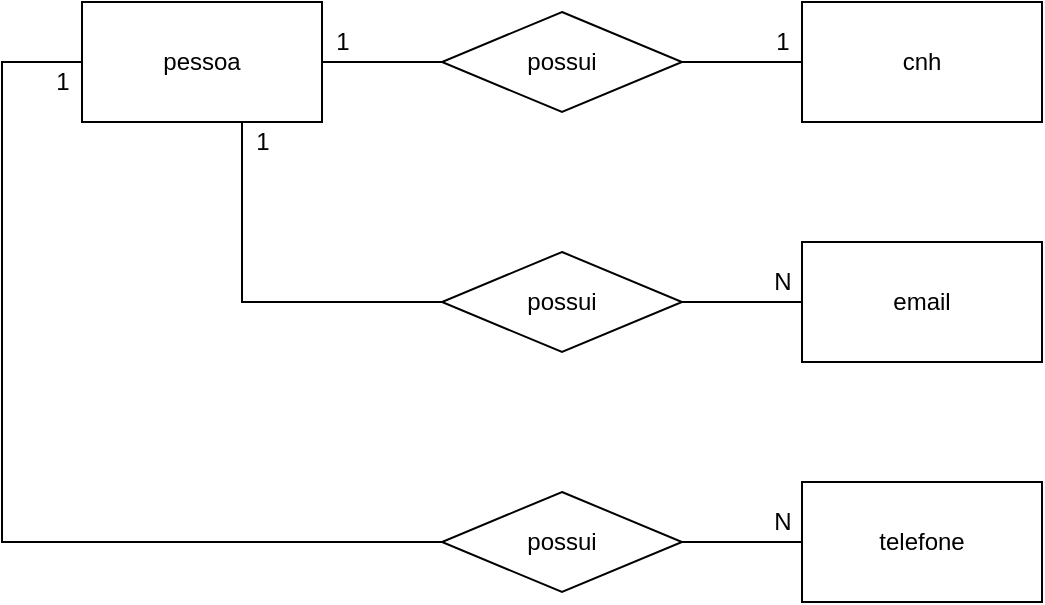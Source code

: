 <mxfile version="14.9.3" type="device" pages="2"><diagram id="7OempO4dzDmFWjiJ7Soj" name="concentual"><mxGraphModel dx="692" dy="386" grid="1" gridSize="10" guides="1" tooltips="1" connect="1" arrows="1" fold="1" page="1" pageScale="1" pageWidth="827" pageHeight="1169" math="0" shadow="0"><root><mxCell id="0"/><mxCell id="1" parent="0"/><mxCell id="hsH0UM-0ClaO4oAtstX2-6" style="edgeStyle=orthogonalEdgeStyle;rounded=0;orthogonalLoop=1;jettySize=auto;html=1;exitX=1;exitY=0.5;exitDx=0;exitDy=0;entryX=0;entryY=0.5;entryDx=0;entryDy=0;endArrow=none;endFill=0;" edge="1" parent="1" source="hsH0UM-0ClaO4oAtstX2-1" target="hsH0UM-0ClaO4oAtstX2-5"><mxGeometry relative="1" as="geometry"/></mxCell><mxCell id="hsH0UM-0ClaO4oAtstX2-12" style="edgeStyle=orthogonalEdgeStyle;rounded=0;orthogonalLoop=1;jettySize=auto;html=1;entryX=0;entryY=0.5;entryDx=0;entryDy=0;endArrow=none;endFill=0;" edge="1" parent="1" source="hsH0UM-0ClaO4oAtstX2-1" target="hsH0UM-0ClaO4oAtstX2-10"><mxGeometry relative="1" as="geometry"><Array as="points"><mxPoint x="280" y="190"/></Array></mxGeometry></mxCell><mxCell id="hsH0UM-0ClaO4oAtstX2-14" style="edgeStyle=orthogonalEdgeStyle;rounded=0;orthogonalLoop=1;jettySize=auto;html=1;entryX=0;entryY=0.5;entryDx=0;entryDy=0;endArrow=none;endFill=0;" edge="1" parent="1" source="hsH0UM-0ClaO4oAtstX2-1" target="hsH0UM-0ClaO4oAtstX2-11"><mxGeometry relative="1" as="geometry"><Array as="points"><mxPoint x="160" y="70"/><mxPoint x="160" y="310"/></Array></mxGeometry></mxCell><mxCell id="hsH0UM-0ClaO4oAtstX2-1" value="pessoa" style="rounded=0;whiteSpace=wrap;html=1;" vertex="1" parent="1"><mxGeometry x="200" y="40" width="120" height="60" as="geometry"/></mxCell><mxCell id="hsH0UM-0ClaO4oAtstX2-2" value="cnh" style="rounded=0;whiteSpace=wrap;html=1;" vertex="1" parent="1"><mxGeometry x="560" y="40" width="120" height="60" as="geometry"/></mxCell><mxCell id="hsH0UM-0ClaO4oAtstX2-3" value="email" style="rounded=0;whiteSpace=wrap;html=1;" vertex="1" parent="1"><mxGeometry x="560" y="160" width="120" height="60" as="geometry"/></mxCell><mxCell id="hsH0UM-0ClaO4oAtstX2-4" value="telefone" style="rounded=0;whiteSpace=wrap;html=1;" vertex="1" parent="1"><mxGeometry x="560" y="280" width="120" height="60" as="geometry"/></mxCell><mxCell id="hsH0UM-0ClaO4oAtstX2-7" style="edgeStyle=orthogonalEdgeStyle;rounded=0;orthogonalLoop=1;jettySize=auto;html=1;exitX=1;exitY=0.5;exitDx=0;exitDy=0;entryX=0;entryY=0.5;entryDx=0;entryDy=0;endArrow=none;endFill=0;" edge="1" parent="1" source="hsH0UM-0ClaO4oAtstX2-5" target="hsH0UM-0ClaO4oAtstX2-2"><mxGeometry relative="1" as="geometry"/></mxCell><mxCell id="hsH0UM-0ClaO4oAtstX2-5" value="possui" style="rhombus;whiteSpace=wrap;html=1;" vertex="1" parent="1"><mxGeometry x="380" y="45" width="120" height="50" as="geometry"/></mxCell><mxCell id="hsH0UM-0ClaO4oAtstX2-13" style="edgeStyle=orthogonalEdgeStyle;rounded=0;orthogonalLoop=1;jettySize=auto;html=1;entryX=0;entryY=0.5;entryDx=0;entryDy=0;endArrow=none;endFill=0;" edge="1" parent="1" source="hsH0UM-0ClaO4oAtstX2-10" target="hsH0UM-0ClaO4oAtstX2-3"><mxGeometry relative="1" as="geometry"/></mxCell><mxCell id="hsH0UM-0ClaO4oAtstX2-10" value="possui" style="rhombus;whiteSpace=wrap;html=1;" vertex="1" parent="1"><mxGeometry x="380" y="165" width="120" height="50" as="geometry"/></mxCell><mxCell id="hsH0UM-0ClaO4oAtstX2-15" style="edgeStyle=orthogonalEdgeStyle;rounded=0;orthogonalLoop=1;jettySize=auto;html=1;entryX=0;entryY=0.5;entryDx=0;entryDy=0;endArrow=none;endFill=0;" edge="1" parent="1" source="hsH0UM-0ClaO4oAtstX2-11" target="hsH0UM-0ClaO4oAtstX2-4"><mxGeometry relative="1" as="geometry"/></mxCell><mxCell id="hsH0UM-0ClaO4oAtstX2-11" value="possui" style="rhombus;whiteSpace=wrap;html=1;" vertex="1" parent="1"><mxGeometry x="380" y="285" width="120" height="50" as="geometry"/></mxCell><mxCell id="hsH0UM-0ClaO4oAtstX2-16" value="1" style="text;html=1;align=center;verticalAlign=middle;resizable=0;points=[];autosize=1;strokeColor=none;" vertex="1" parent="1"><mxGeometry x="320" y="50" width="20" height="20" as="geometry"/></mxCell><mxCell id="hsH0UM-0ClaO4oAtstX2-17" value="1" style="text;html=1;align=center;verticalAlign=middle;resizable=0;points=[];autosize=1;strokeColor=none;" vertex="1" parent="1"><mxGeometry x="180" y="70" width="20" height="20" as="geometry"/></mxCell><mxCell id="hsH0UM-0ClaO4oAtstX2-18" value="1" style="text;html=1;align=center;verticalAlign=middle;resizable=0;points=[];autosize=1;strokeColor=none;" vertex="1" parent="1"><mxGeometry x="280" y="100" width="20" height="20" as="geometry"/></mxCell><mxCell id="hsH0UM-0ClaO4oAtstX2-19" value="1" style="text;html=1;align=center;verticalAlign=middle;resizable=0;points=[];autosize=1;strokeColor=none;" vertex="1" parent="1"><mxGeometry x="540" y="50" width="20" height="20" as="geometry"/></mxCell><mxCell id="hsH0UM-0ClaO4oAtstX2-20" value="N" style="text;html=1;align=center;verticalAlign=middle;resizable=0;points=[];autosize=1;strokeColor=none;" vertex="1" parent="1"><mxGeometry x="540" y="170" width="20" height="20" as="geometry"/></mxCell><mxCell id="hsH0UM-0ClaO4oAtstX2-21" value="N" style="text;html=1;align=center;verticalAlign=middle;resizable=0;points=[];autosize=1;strokeColor=none;" vertex="1" parent="1"><mxGeometry x="540" y="290" width="20" height="20" as="geometry"/></mxCell></root></mxGraphModel></diagram><diagram id="xyXo6n__X-rZo0oe-VAD" name="logico"><mxGraphModel dx="1038" dy="579" grid="1" gridSize="10" guides="1" tooltips="1" connect="1" arrows="1" fold="1" page="1" pageScale="1" pageWidth="827" pageHeight="1169" math="0" shadow="0"><root><mxCell id="G8irLdv3s-8TWr9temEv-0"/><mxCell id="G8irLdv3s-8TWr9temEv-1" parent="G8irLdv3s-8TWr9temEv-0"/><mxCell id="G8irLdv3s-8TWr9temEv-2" value="pessoa" style="shape=table;startSize=30;container=1;collapsible=1;childLayout=tableLayout;fixedRows=1;rowLines=0;fontStyle=1;align=center;resizeLast=1;" vertex="1" parent="G8irLdv3s-8TWr9temEv-1"><mxGeometry x="120" y="200" width="180" height="100" as="geometry"/></mxCell><mxCell id="G8irLdv3s-8TWr9temEv-3" value="" style="shape=partialRectangle;collapsible=0;dropTarget=0;pointerEvents=0;fillColor=none;top=0;left=0;bottom=1;right=0;points=[[0,0.5],[1,0.5]];portConstraint=eastwest;" vertex="1" parent="G8irLdv3s-8TWr9temEv-2"><mxGeometry y="30" width="180" height="30" as="geometry"/></mxCell><mxCell id="G8irLdv3s-8TWr9temEv-4" value="PK" style="shape=partialRectangle;connectable=0;fillColor=none;top=0;left=0;bottom=0;right=0;fontStyle=1;overflow=hidden;" vertex="1" parent="G8irLdv3s-8TWr9temEv-3"><mxGeometry width="30" height="30" as="geometry"/></mxCell><mxCell id="G8irLdv3s-8TWr9temEv-5" value="idPessoa" style="shape=partialRectangle;connectable=0;fillColor=none;top=0;left=0;bottom=0;right=0;align=left;spacingLeft=6;fontStyle=5;overflow=hidden;" vertex="1" parent="G8irLdv3s-8TWr9temEv-3"><mxGeometry x="30" width="150" height="30" as="geometry"/></mxCell><mxCell id="G8irLdv3s-8TWr9temEv-6" value="" style="shape=partialRectangle;collapsible=0;dropTarget=0;pointerEvents=0;fillColor=none;top=0;left=0;bottom=0;right=0;points=[[0,0.5],[1,0.5]];portConstraint=eastwest;" vertex="1" parent="G8irLdv3s-8TWr9temEv-2"><mxGeometry y="60" width="180" height="30" as="geometry"/></mxCell><mxCell id="G8irLdv3s-8TWr9temEv-7" value="" style="shape=partialRectangle;connectable=0;fillColor=none;top=0;left=0;bottom=0;right=0;editable=1;overflow=hidden;" vertex="1" parent="G8irLdv3s-8TWr9temEv-6"><mxGeometry width="30" height="30" as="geometry"/></mxCell><mxCell id="G8irLdv3s-8TWr9temEv-8" value="nomePessoa" style="shape=partialRectangle;connectable=0;fillColor=none;top=0;left=0;bottom=0;right=0;align=left;spacingLeft=6;overflow=hidden;" vertex="1" parent="G8irLdv3s-8TWr9temEv-6"><mxGeometry x="30" width="150" height="30" as="geometry"/></mxCell><mxCell id="G8irLdv3s-8TWr9temEv-15" value="cnh" style="shape=table;startSize=30;container=1;collapsible=1;childLayout=tableLayout;fixedRows=1;rowLines=0;fontStyle=1;align=center;resizeLast=1;" vertex="1" parent="G8irLdv3s-8TWr9temEv-1"><mxGeometry x="470" y="40" width="180" height="130" as="geometry"/></mxCell><mxCell id="G8irLdv3s-8TWr9temEv-16" value="" style="shape=partialRectangle;collapsible=0;dropTarget=0;pointerEvents=0;fillColor=none;top=0;left=0;bottom=0;right=0;points=[[0,0.5],[1,0.5]];portConstraint=eastwest;" vertex="1" parent="G8irLdv3s-8TWr9temEv-15"><mxGeometry y="30" width="180" height="30" as="geometry"/></mxCell><mxCell id="G8irLdv3s-8TWr9temEv-17" value="PK" style="shape=partialRectangle;connectable=0;fillColor=none;top=0;left=0;bottom=0;right=0;fontStyle=1;overflow=hidden;" vertex="1" parent="G8irLdv3s-8TWr9temEv-16"><mxGeometry width="60" height="30" as="geometry"/></mxCell><mxCell id="G8irLdv3s-8TWr9temEv-18" value="idCnh" style="shape=partialRectangle;connectable=0;fillColor=none;top=0;left=0;bottom=0;right=0;align=left;spacingLeft=6;fontStyle=5;overflow=hidden;" vertex="1" parent="G8irLdv3s-8TWr9temEv-16"><mxGeometry x="60" width="120" height="30" as="geometry"/></mxCell><mxCell id="G8irLdv3s-8TWr9temEv-19" value="" style="shape=partialRectangle;collapsible=0;dropTarget=0;pointerEvents=0;fillColor=none;top=0;left=0;bottom=1;right=0;points=[[0,0.5],[1,0.5]];portConstraint=eastwest;" vertex="1" parent="G8irLdv3s-8TWr9temEv-15"><mxGeometry y="60" width="180" height="30" as="geometry"/></mxCell><mxCell id="G8irLdv3s-8TWr9temEv-20" value="FK" style="shape=partialRectangle;connectable=0;fillColor=none;top=0;left=0;bottom=0;right=0;fontStyle=1;overflow=hidden;" vertex="1" parent="G8irLdv3s-8TWr9temEv-19"><mxGeometry width="60" height="30" as="geometry"/></mxCell><mxCell id="G8irLdv3s-8TWr9temEv-21" value="idPessoa" style="shape=partialRectangle;connectable=0;fillColor=none;top=0;left=0;bottom=0;right=0;align=left;spacingLeft=6;fontStyle=5;overflow=hidden;" vertex="1" parent="G8irLdv3s-8TWr9temEv-19"><mxGeometry x="60" width="120" height="30" as="geometry"/></mxCell><mxCell id="G8irLdv3s-8TWr9temEv-22" value="" style="shape=partialRectangle;collapsible=0;dropTarget=0;pointerEvents=0;fillColor=none;top=0;left=0;bottom=0;right=0;points=[[0,0.5],[1,0.5]];portConstraint=eastwest;" vertex="1" parent="G8irLdv3s-8TWr9temEv-15"><mxGeometry y="90" width="180" height="30" as="geometry"/></mxCell><mxCell id="G8irLdv3s-8TWr9temEv-23" value="" style="shape=partialRectangle;connectable=0;fillColor=none;top=0;left=0;bottom=0;right=0;editable=1;overflow=hidden;" vertex="1" parent="G8irLdv3s-8TWr9temEv-22"><mxGeometry width="60" height="30" as="geometry"/></mxCell><mxCell id="G8irLdv3s-8TWr9temEv-24" value="descricao" style="shape=partialRectangle;connectable=0;fillColor=none;top=0;left=0;bottom=0;right=0;align=left;spacingLeft=6;overflow=hidden;" vertex="1" parent="G8irLdv3s-8TWr9temEv-22"><mxGeometry x="60" width="120" height="30" as="geometry"/></mxCell><mxCell id="G8irLdv3s-8TWr9temEv-41" value="Table" style="shape=table;startSize=30;container=1;collapsible=1;childLayout=tableLayout;fixedRows=1;rowLines=0;fontStyle=1;align=center;resizeLast=1;" vertex="1" parent="G8irLdv3s-8TWr9temEv-1"><mxGeometry x="470" y="360" width="180" height="130" as="geometry"/></mxCell><mxCell id="G8irLdv3s-8TWr9temEv-42" value="" style="shape=partialRectangle;collapsible=0;dropTarget=0;pointerEvents=0;fillColor=none;top=0;left=0;bottom=0;right=0;points=[[0,0.5],[1,0.5]];portConstraint=eastwest;" vertex="1" parent="G8irLdv3s-8TWr9temEv-41"><mxGeometry y="30" width="180" height="30" as="geometry"/></mxCell><mxCell id="G8irLdv3s-8TWr9temEv-43" value="PK" style="shape=partialRectangle;connectable=0;fillColor=none;top=0;left=0;bottom=0;right=0;fontStyle=1;overflow=hidden;" vertex="1" parent="G8irLdv3s-8TWr9temEv-42"><mxGeometry width="60" height="30" as="geometry"/></mxCell><mxCell id="G8irLdv3s-8TWr9temEv-44" value="idEmail" style="shape=partialRectangle;connectable=0;fillColor=none;top=0;left=0;bottom=0;right=0;align=left;spacingLeft=6;fontStyle=5;overflow=hidden;" vertex="1" parent="G8irLdv3s-8TWr9temEv-42"><mxGeometry x="60" width="120" height="30" as="geometry"/></mxCell><mxCell id="G8irLdv3s-8TWr9temEv-45" value="" style="shape=partialRectangle;collapsible=0;dropTarget=0;pointerEvents=0;fillColor=none;top=0;left=0;bottom=1;right=0;points=[[0,0.5],[1,0.5]];portConstraint=eastwest;" vertex="1" parent="G8irLdv3s-8TWr9temEv-41"><mxGeometry y="60" width="180" height="30" as="geometry"/></mxCell><mxCell id="G8irLdv3s-8TWr9temEv-46" value="FK" style="shape=partialRectangle;connectable=0;fillColor=none;top=0;left=0;bottom=0;right=0;fontStyle=1;overflow=hidden;" vertex="1" parent="G8irLdv3s-8TWr9temEv-45"><mxGeometry width="60" height="30" as="geometry"/></mxCell><mxCell id="G8irLdv3s-8TWr9temEv-47" value="idPessoa" style="shape=partialRectangle;connectable=0;fillColor=none;top=0;left=0;bottom=0;right=0;align=left;spacingLeft=6;fontStyle=5;overflow=hidden;" vertex="1" parent="G8irLdv3s-8TWr9temEv-45"><mxGeometry x="60" width="120" height="30" as="geometry"/></mxCell><mxCell id="G8irLdv3s-8TWr9temEv-48" value="" style="shape=partialRectangle;collapsible=0;dropTarget=0;pointerEvents=0;fillColor=none;top=0;left=0;bottom=0;right=0;points=[[0,0.5],[1,0.5]];portConstraint=eastwest;" vertex="1" parent="G8irLdv3s-8TWr9temEv-41"><mxGeometry y="90" width="180" height="30" as="geometry"/></mxCell><mxCell id="G8irLdv3s-8TWr9temEv-49" value="" style="shape=partialRectangle;connectable=0;fillColor=none;top=0;left=0;bottom=0;right=0;editable=1;overflow=hidden;" vertex="1" parent="G8irLdv3s-8TWr9temEv-48"><mxGeometry width="60" height="30" as="geometry"/></mxCell><mxCell id="G8irLdv3s-8TWr9temEv-50" value="end_email" style="shape=partialRectangle;connectable=0;fillColor=none;top=0;left=0;bottom=0;right=0;align=left;spacingLeft=6;overflow=hidden;" vertex="1" parent="G8irLdv3s-8TWr9temEv-48"><mxGeometry x="60" width="120" height="30" as="geometry"/></mxCell><mxCell id="G8irLdv3s-8TWr9temEv-54" value="Table" style="shape=table;startSize=30;container=1;collapsible=1;childLayout=tableLayout;fixedRows=1;rowLines=0;fontStyle=1;align=center;resizeLast=1;" vertex="1" parent="G8irLdv3s-8TWr9temEv-1"><mxGeometry x="470" y="200" width="180" height="130" as="geometry"/></mxCell><mxCell id="G8irLdv3s-8TWr9temEv-55" value="" style="shape=partialRectangle;collapsible=0;dropTarget=0;pointerEvents=0;fillColor=none;top=0;left=0;bottom=0;right=0;points=[[0,0.5],[1,0.5]];portConstraint=eastwest;" vertex="1" parent="G8irLdv3s-8TWr9temEv-54"><mxGeometry y="30" width="180" height="30" as="geometry"/></mxCell><mxCell id="G8irLdv3s-8TWr9temEv-56" value="PK" style="shape=partialRectangle;connectable=0;fillColor=none;top=0;left=0;bottom=0;right=0;fontStyle=1;overflow=hidden;" vertex="1" parent="G8irLdv3s-8TWr9temEv-55"><mxGeometry width="60" height="30" as="geometry"/></mxCell><mxCell id="G8irLdv3s-8TWr9temEv-57" value="idTelefone" style="shape=partialRectangle;connectable=0;fillColor=none;top=0;left=0;bottom=0;right=0;align=left;spacingLeft=6;fontStyle=5;overflow=hidden;" vertex="1" parent="G8irLdv3s-8TWr9temEv-55"><mxGeometry x="60" width="120" height="30" as="geometry"/></mxCell><mxCell id="G8irLdv3s-8TWr9temEv-58" value="" style="shape=partialRectangle;collapsible=0;dropTarget=0;pointerEvents=0;fillColor=none;top=0;left=0;bottom=1;right=0;points=[[0,0.5],[1,0.5]];portConstraint=eastwest;" vertex="1" parent="G8irLdv3s-8TWr9temEv-54"><mxGeometry y="60" width="180" height="30" as="geometry"/></mxCell><mxCell id="G8irLdv3s-8TWr9temEv-59" value="FK" style="shape=partialRectangle;connectable=0;fillColor=none;top=0;left=0;bottom=0;right=0;fontStyle=1;overflow=hidden;" vertex="1" parent="G8irLdv3s-8TWr9temEv-58"><mxGeometry width="60" height="30" as="geometry"/></mxCell><mxCell id="G8irLdv3s-8TWr9temEv-60" value="idPessoa" style="shape=partialRectangle;connectable=0;fillColor=none;top=0;left=0;bottom=0;right=0;align=left;spacingLeft=6;fontStyle=5;overflow=hidden;" vertex="1" parent="G8irLdv3s-8TWr9temEv-58"><mxGeometry x="60" width="120" height="30" as="geometry"/></mxCell><mxCell id="G8irLdv3s-8TWr9temEv-61" value="" style="shape=partialRectangle;collapsible=0;dropTarget=0;pointerEvents=0;fillColor=none;top=0;left=0;bottom=0;right=0;points=[[0,0.5],[1,0.5]];portConstraint=eastwest;" vertex="1" parent="G8irLdv3s-8TWr9temEv-54"><mxGeometry y="90" width="180" height="30" as="geometry"/></mxCell><mxCell id="G8irLdv3s-8TWr9temEv-62" value="" style="shape=partialRectangle;connectable=0;fillColor=none;top=0;left=0;bottom=0;right=0;editable=1;overflow=hidden;" vertex="1" parent="G8irLdv3s-8TWr9temEv-61"><mxGeometry width="60" height="30" as="geometry"/></mxCell><mxCell id="G8irLdv3s-8TWr9temEv-63" value="numeroTelefone" style="shape=partialRectangle;connectable=0;fillColor=none;top=0;left=0;bottom=0;right=0;align=left;spacingLeft=6;overflow=hidden;" vertex="1" parent="G8irLdv3s-8TWr9temEv-61"><mxGeometry x="60" width="120" height="30" as="geometry"/></mxCell><mxCell id="G8irLdv3s-8TWr9temEv-67" value="" style="edgeStyle=entityRelationEdgeStyle;fontSize=12;html=1;endArrow=ERmandOne;startArrow=ERmandOne;exitX=1;exitY=0.5;exitDx=0;exitDy=0;entryX=0;entryY=0.5;entryDx=0;entryDy=0;" edge="1" parent="G8irLdv3s-8TWr9temEv-1" source="G8irLdv3s-8TWr9temEv-3" target="G8irLdv3s-8TWr9temEv-19"><mxGeometry width="100" height="100" relative="1" as="geometry"><mxPoint x="330" y="250" as="sourcePoint"/><mxPoint x="430" y="150" as="targetPoint"/></mxGeometry></mxCell><mxCell id="G8irLdv3s-8TWr9temEv-70" value="" style="edgeStyle=entityRelationEdgeStyle;fontSize=12;html=1;endArrow=ERoneToMany;" edge="1" parent="G8irLdv3s-8TWr9temEv-1" source="G8irLdv3s-8TWr9temEv-3" target="G8irLdv3s-8TWr9temEv-58"><mxGeometry width="100" height="100" relative="1" as="geometry"><mxPoint x="360" y="350" as="sourcePoint"/><mxPoint x="460" y="250" as="targetPoint"/></mxGeometry></mxCell><mxCell id="G8irLdv3s-8TWr9temEv-71" value="" style="edgeStyle=entityRelationEdgeStyle;fontSize=12;html=1;endArrow=ERoneToMany;entryX=0;entryY=0.5;entryDx=0;entryDy=0;" edge="1" parent="G8irLdv3s-8TWr9temEv-1" source="G8irLdv3s-8TWr9temEv-3" target="G8irLdv3s-8TWr9temEv-45"><mxGeometry width="100" height="100" relative="1" as="geometry"><mxPoint x="360" y="350" as="sourcePoint"/><mxPoint x="460" y="250" as="targetPoint"/></mxGeometry></mxCell></root></mxGraphModel></diagram></mxfile>